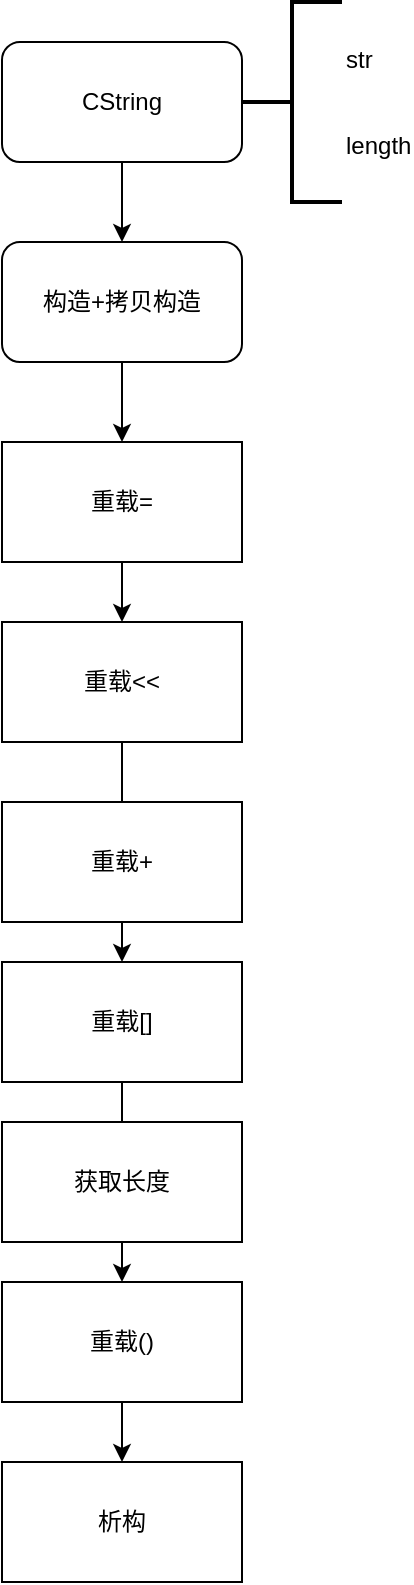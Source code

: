 <mxfile version="26.0.16">
  <diagram name="第 1 页" id="6_BjkiSh42dAsGXObrW5">
    <mxGraphModel dx="1342" dy="810" grid="1" gridSize="10" guides="1" tooltips="1" connect="1" arrows="1" fold="1" page="1" pageScale="1" pageWidth="827" pageHeight="1169" math="0" shadow="0">
      <root>
        <mxCell id="0" />
        <mxCell id="1" parent="0" />
        <mxCell id="pzsSTwBNp75nAyHRHG6e-3" value="" style="edgeStyle=orthogonalEdgeStyle;rounded=0;orthogonalLoop=1;jettySize=auto;html=1;" edge="1" parent="1" source="pzsSTwBNp75nAyHRHG6e-1" target="pzsSTwBNp75nAyHRHG6e-2">
          <mxGeometry relative="1" as="geometry" />
        </mxCell>
        <mxCell id="pzsSTwBNp75nAyHRHG6e-1" value="CString" style="rounded=1;whiteSpace=wrap;html=1;" vertex="1" parent="1">
          <mxGeometry x="354" y="80" width="120" height="60" as="geometry" />
        </mxCell>
        <mxCell id="pzsSTwBNp75nAyHRHG6e-5" value="" style="edgeStyle=orthogonalEdgeStyle;rounded=0;orthogonalLoop=1;jettySize=auto;html=1;" edge="1" parent="1" source="pzsSTwBNp75nAyHRHG6e-2" target="pzsSTwBNp75nAyHRHG6e-4">
          <mxGeometry relative="1" as="geometry" />
        </mxCell>
        <mxCell id="pzsSTwBNp75nAyHRHG6e-2" value="构造+拷贝构造" style="rounded=1;whiteSpace=wrap;html=1;" vertex="1" parent="1">
          <mxGeometry x="354" y="180" width="120" height="60" as="geometry" />
        </mxCell>
        <mxCell id="pzsSTwBNp75nAyHRHG6e-7" value="" style="edgeStyle=orthogonalEdgeStyle;rounded=0;orthogonalLoop=1;jettySize=auto;html=1;" edge="1" parent="1" source="pzsSTwBNp75nAyHRHG6e-4" target="pzsSTwBNp75nAyHRHG6e-6">
          <mxGeometry relative="1" as="geometry" />
        </mxCell>
        <mxCell id="pzsSTwBNp75nAyHRHG6e-4" value="重载=" style="rounded=0;whiteSpace=wrap;html=1;" vertex="1" parent="1">
          <mxGeometry x="354" y="280" width="120" height="60" as="geometry" />
        </mxCell>
        <mxCell id="pzsSTwBNp75nAyHRHG6e-10" value="" style="edgeStyle=orthogonalEdgeStyle;rounded=0;orthogonalLoop=1;jettySize=auto;html=1;" edge="1" parent="1" source="pzsSTwBNp75nAyHRHG6e-6" target="pzsSTwBNp75nAyHRHG6e-9">
          <mxGeometry relative="1" as="geometry" />
        </mxCell>
        <mxCell id="pzsSTwBNp75nAyHRHG6e-6" value="重载&amp;lt;&amp;lt;" style="rounded=0;whiteSpace=wrap;html=1;" vertex="1" parent="1">
          <mxGeometry x="354" y="370" width="120" height="60" as="geometry" />
        </mxCell>
        <mxCell id="pzsSTwBNp75nAyHRHG6e-8" value="重载+" style="rounded=0;whiteSpace=wrap;html=1;" vertex="1" parent="1">
          <mxGeometry x="354" y="460" width="120" height="60" as="geometry" />
        </mxCell>
        <mxCell id="pzsSTwBNp75nAyHRHG6e-14" value="" style="edgeStyle=orthogonalEdgeStyle;rounded=0;orthogonalLoop=1;jettySize=auto;html=1;" edge="1" parent="1" source="pzsSTwBNp75nAyHRHG6e-9" target="pzsSTwBNp75nAyHRHG6e-12">
          <mxGeometry relative="1" as="geometry" />
        </mxCell>
        <mxCell id="pzsSTwBNp75nAyHRHG6e-9" value="重载[]" style="rounded=0;whiteSpace=wrap;html=1;" vertex="1" parent="1">
          <mxGeometry x="354" y="540" width="120" height="60" as="geometry" />
        </mxCell>
        <mxCell id="pzsSTwBNp75nAyHRHG6e-11" value="获取长度" style="rounded=0;whiteSpace=wrap;html=1;" vertex="1" parent="1">
          <mxGeometry x="354" y="620" width="120" height="60" as="geometry" />
        </mxCell>
        <mxCell id="pzsSTwBNp75nAyHRHG6e-17" value="" style="edgeStyle=orthogonalEdgeStyle;rounded=0;orthogonalLoop=1;jettySize=auto;html=1;" edge="1" parent="1" source="pzsSTwBNp75nAyHRHG6e-12" target="pzsSTwBNp75nAyHRHG6e-16">
          <mxGeometry relative="1" as="geometry" />
        </mxCell>
        <mxCell id="pzsSTwBNp75nAyHRHG6e-12" value="重载()" style="rounded=0;whiteSpace=wrap;html=1;" vertex="1" parent="1">
          <mxGeometry x="354" y="700" width="120" height="60" as="geometry" />
        </mxCell>
        <mxCell id="pzsSTwBNp75nAyHRHG6e-15" value="str&lt;div&gt;&lt;br&gt;&lt;/div&gt;&lt;div&gt;&lt;br&gt;&lt;/div&gt;&lt;div&gt;length&lt;/div&gt;" style="strokeWidth=2;html=1;shape=mxgraph.flowchart.annotation_2;align=left;labelPosition=right;pointerEvents=1;" vertex="1" parent="1">
          <mxGeometry x="474" y="60" width="50" height="100" as="geometry" />
        </mxCell>
        <mxCell id="pzsSTwBNp75nAyHRHG6e-16" value="析构" style="rounded=0;whiteSpace=wrap;html=1;" vertex="1" parent="1">
          <mxGeometry x="354" y="790" width="120" height="60" as="geometry" />
        </mxCell>
      </root>
    </mxGraphModel>
  </diagram>
</mxfile>
